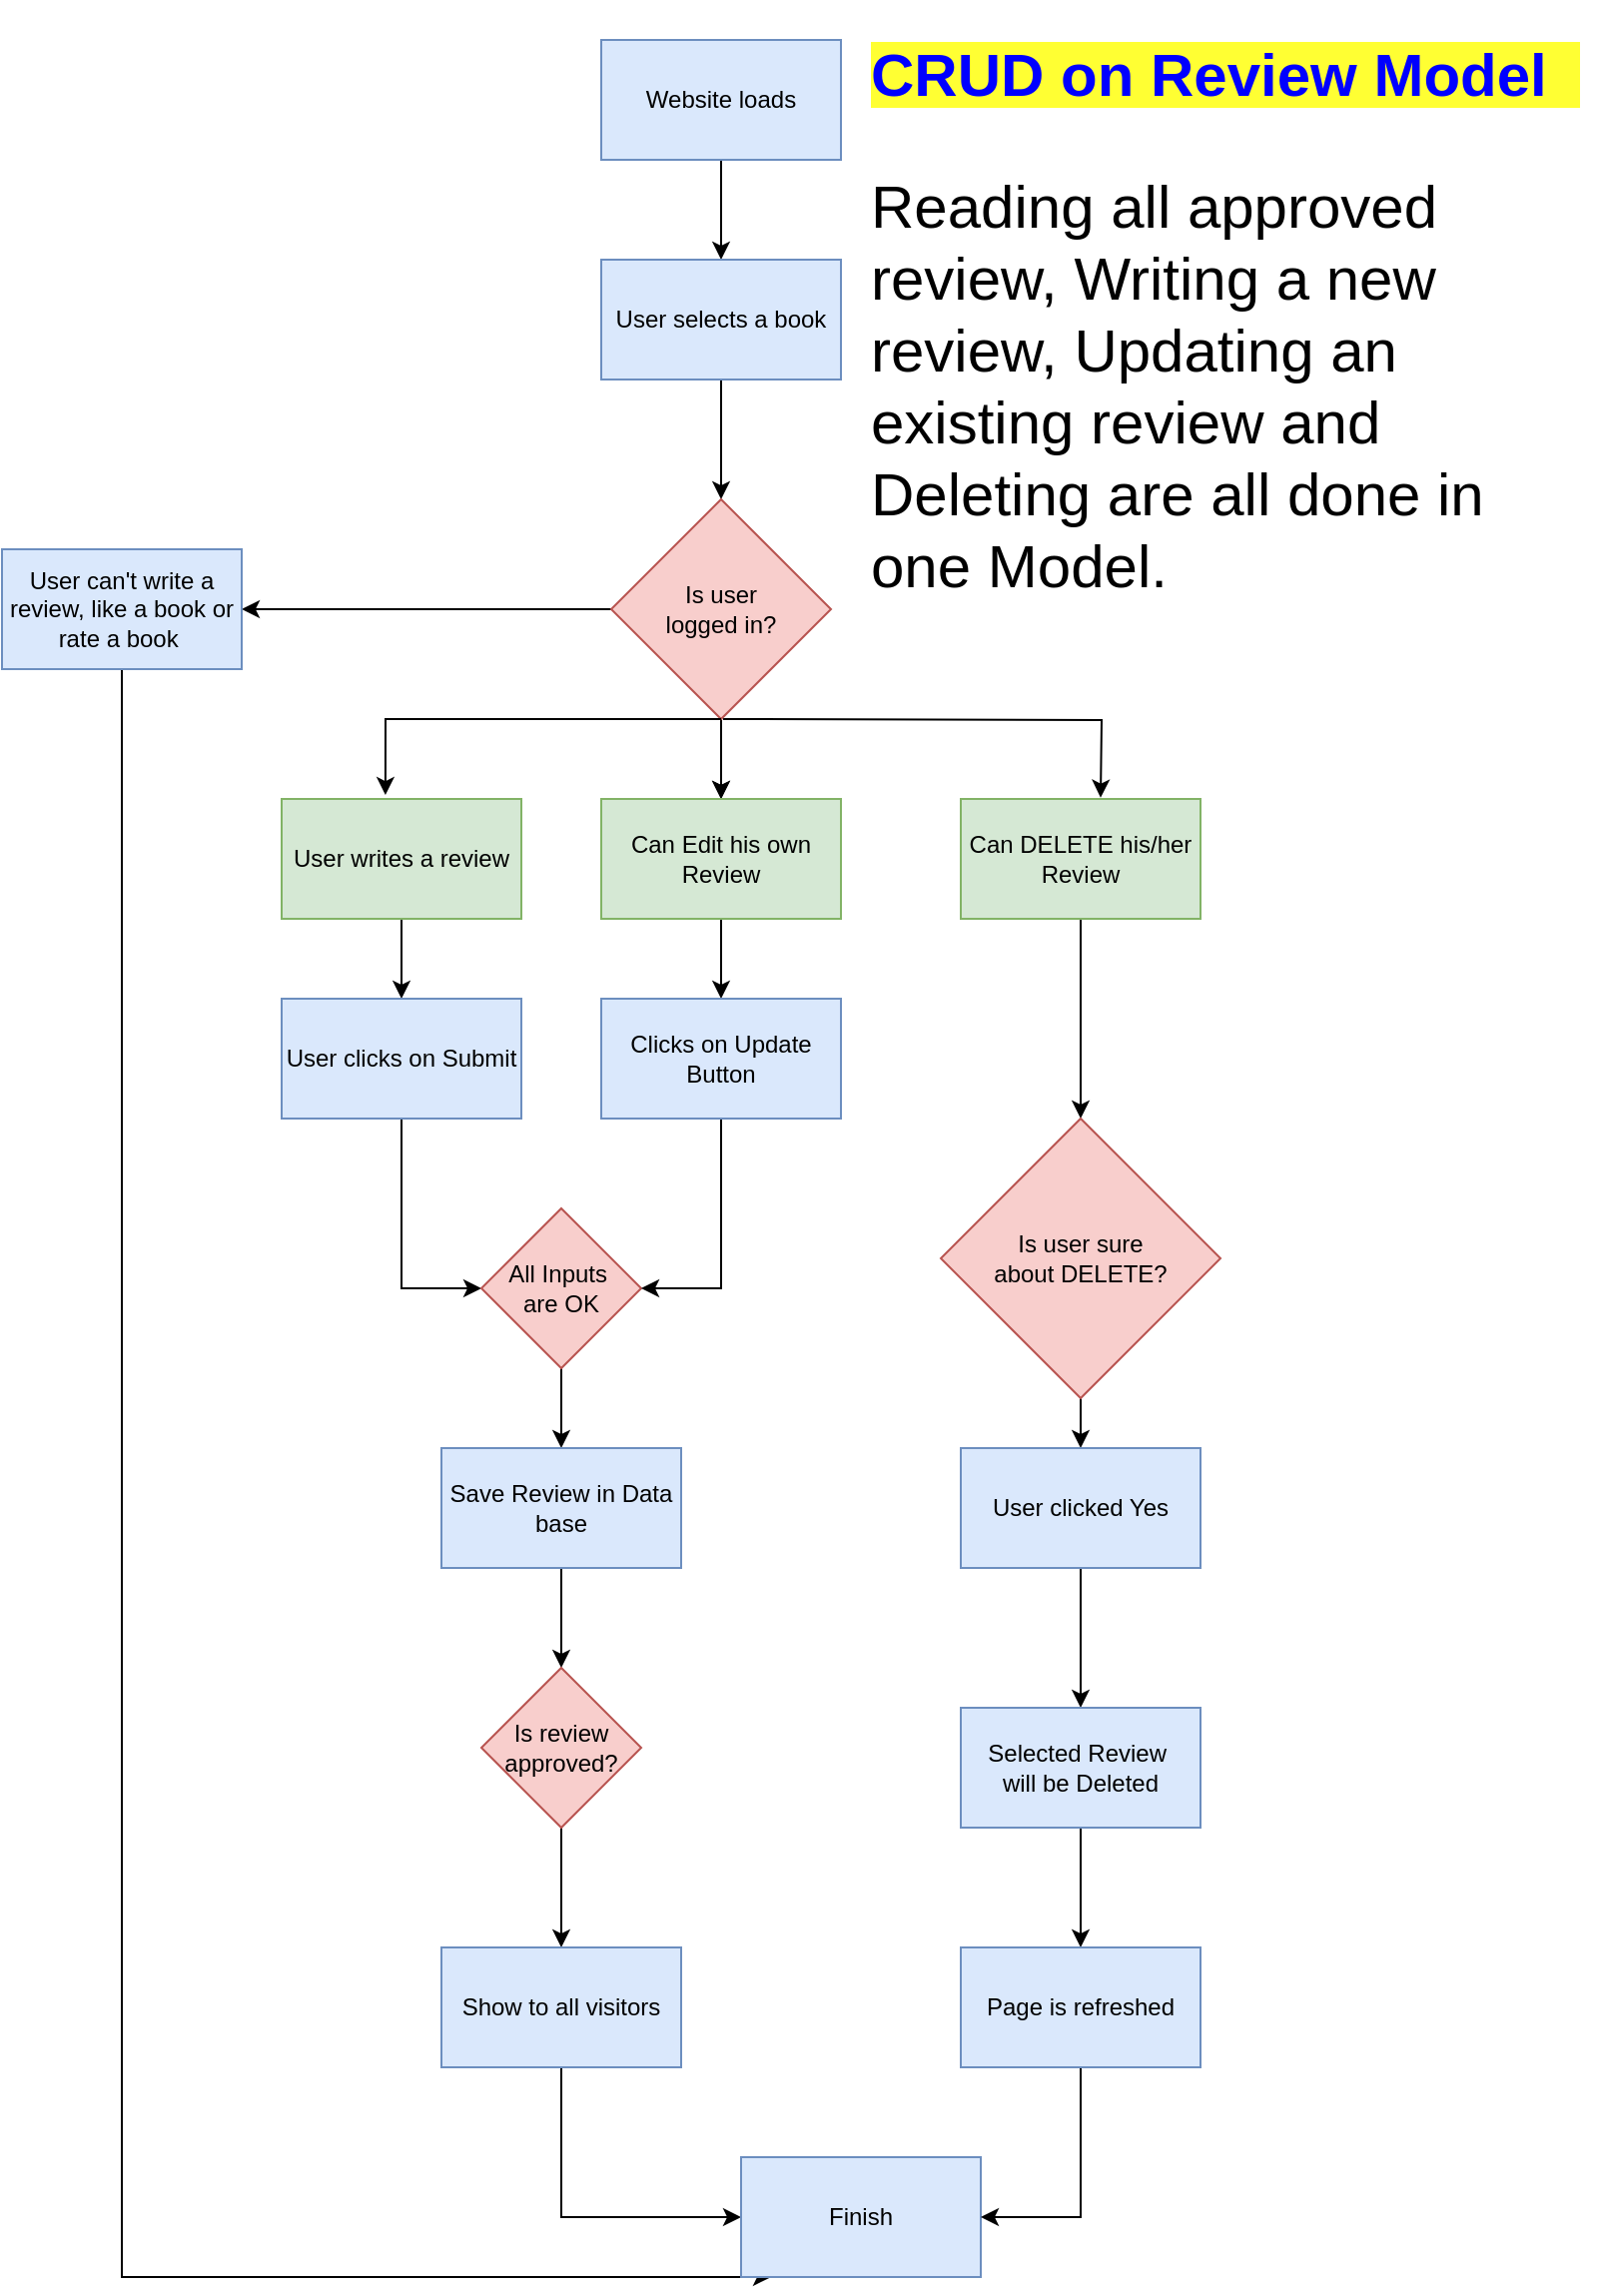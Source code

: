<mxfile version="22.0.3" type="device">
  <diagram name="Page-1" id="jOAKKqt83-95iI3XRkkc">
    <mxGraphModel dx="1114" dy="999" grid="1" gridSize="10" guides="1" tooltips="1" connect="1" arrows="1" fold="1" page="1" pageScale="1" pageWidth="827" pageHeight="1169" math="0" shadow="0">
      <root>
        <mxCell id="0" />
        <mxCell id="1" parent="0" />
        <mxCell id="J3xcKLLVkfX4c4wHD3-W-6" value="" style="edgeStyle=orthogonalEdgeStyle;rounded=0;orthogonalLoop=1;jettySize=auto;html=1;" edge="1" parent="1" source="J3xcKLLVkfX4c4wHD3-W-1" target="J3xcKLLVkfX4c4wHD3-W-5">
          <mxGeometry relative="1" as="geometry" />
        </mxCell>
        <mxCell id="J3xcKLLVkfX4c4wHD3-W-1" value="Website loads" style="rounded=0;whiteSpace=wrap;html=1;fillColor=#dae8fc;strokeColor=#6c8ebf;" vertex="1" parent="1">
          <mxGeometry x="310" y="20" width="120" height="60" as="geometry" />
        </mxCell>
        <mxCell id="J3xcKLLVkfX4c4wHD3-W-8" value="" style="edgeStyle=orthogonalEdgeStyle;rounded=0;orthogonalLoop=1;jettySize=auto;html=1;exitX=0.5;exitY=1;exitDx=0;exitDy=0;" edge="1" parent="1" source="J3xcKLLVkfX4c4wHD3-W-5" target="J3xcKLLVkfX4c4wHD3-W-7">
          <mxGeometry relative="1" as="geometry">
            <mxPoint x="250" y="200" as="sourcePoint" />
          </mxGeometry>
        </mxCell>
        <mxCell id="J3xcKLLVkfX4c4wHD3-W-5" value="User selects a book" style="whiteSpace=wrap;html=1;rounded=0;fillColor=#dae8fc;strokeColor=#6c8ebf;" vertex="1" parent="1">
          <mxGeometry x="310" y="130" width="120" height="60" as="geometry" />
        </mxCell>
        <mxCell id="J3xcKLLVkfX4c4wHD3-W-10" value="" style="edgeStyle=orthogonalEdgeStyle;rounded=0;orthogonalLoop=1;jettySize=auto;html=1;" edge="1" parent="1" source="J3xcKLLVkfX4c4wHD3-W-7" target="J3xcKLLVkfX4c4wHD3-W-9">
          <mxGeometry relative="1" as="geometry" />
        </mxCell>
        <mxCell id="J3xcKLLVkfX4c4wHD3-W-31" value="" style="edgeStyle=orthogonalEdgeStyle;rounded=0;orthogonalLoop=1;jettySize=auto;html=1;" edge="1" parent="1" source="J3xcKLLVkfX4c4wHD3-W-7" target="J3xcKLLVkfX4c4wHD3-W-30">
          <mxGeometry relative="1" as="geometry" />
        </mxCell>
        <mxCell id="J3xcKLLVkfX4c4wHD3-W-39" value="" style="edgeStyle=orthogonalEdgeStyle;rounded=0;orthogonalLoop=1;jettySize=auto;html=1;" edge="1" parent="1" source="J3xcKLLVkfX4c4wHD3-W-7" target="J3xcKLLVkfX4c4wHD3-W-30">
          <mxGeometry relative="1" as="geometry" />
        </mxCell>
        <mxCell id="J3xcKLLVkfX4c4wHD3-W-59" style="edgeStyle=orthogonalEdgeStyle;rounded=0;orthogonalLoop=1;jettySize=auto;html=1;exitX=0.509;exitY=1.006;exitDx=0;exitDy=0;entryX=0.5;entryY=0;entryDx=0;entryDy=0;exitPerimeter=0;" edge="1" parent="1">
          <mxGeometry relative="1" as="geometry">
            <mxPoint x="370.99" y="360" as="sourcePoint" />
            <mxPoint x="560" y="399.34" as="targetPoint" />
          </mxGeometry>
        </mxCell>
        <mxCell id="J3xcKLLVkfX4c4wHD3-W-7" value="Is user&lt;br&gt;logged in?" style="rhombus;whiteSpace=wrap;html=1;rounded=0;fillColor=#f8cecc;strokeColor=#b85450;" vertex="1" parent="1">
          <mxGeometry x="315" y="250" width="110" height="110" as="geometry" />
        </mxCell>
        <mxCell id="J3xcKLLVkfX4c4wHD3-W-60" style="edgeStyle=orthogonalEdgeStyle;rounded=0;orthogonalLoop=1;jettySize=auto;html=1;entryX=0;entryY=1;entryDx=0;entryDy=0;exitX=0.5;exitY=1;exitDx=0;exitDy=0;" edge="1" parent="1" source="J3xcKLLVkfX4c4wHD3-W-9">
          <mxGeometry relative="1" as="geometry">
            <mxPoint x="70" y="315" as="sourcePoint" />
            <mxPoint x="395" y="1140" as="targetPoint" />
            <Array as="points">
              <mxPoint x="70" y="1140" />
            </Array>
          </mxGeometry>
        </mxCell>
        <mxCell id="J3xcKLLVkfX4c4wHD3-W-9" value="User can&#39;t write a review, like a book or rate a book&amp;nbsp;" style="whiteSpace=wrap;html=1;rounded=0;fillColor=#dae8fc;strokeColor=#6c8ebf;" vertex="1" parent="1">
          <mxGeometry x="10" y="275" width="120" height="60" as="geometry" />
        </mxCell>
        <mxCell id="J3xcKLLVkfX4c4wHD3-W-14" value="" style="edgeStyle=orthogonalEdgeStyle;rounded=0;orthogonalLoop=1;jettySize=auto;html=1;" edge="1" parent="1" source="J3xcKLLVkfX4c4wHD3-W-11" target="J3xcKLLVkfX4c4wHD3-W-13">
          <mxGeometry relative="1" as="geometry" />
        </mxCell>
        <mxCell id="J3xcKLLVkfX4c4wHD3-W-11" value="User writes a review" style="whiteSpace=wrap;html=1;rounded=0;fillColor=#d5e8d4;strokeColor=#82b366;" vertex="1" parent="1">
          <mxGeometry x="150" y="400" width="120" height="60" as="geometry" />
        </mxCell>
        <mxCell id="J3xcKLLVkfX4c4wHD3-W-55" style="edgeStyle=orthogonalEdgeStyle;rounded=0;orthogonalLoop=1;jettySize=auto;html=1;entryX=0;entryY=0.5;entryDx=0;entryDy=0;" edge="1" parent="1" source="J3xcKLLVkfX4c4wHD3-W-13" target="J3xcKLLVkfX4c4wHD3-W-17">
          <mxGeometry relative="1" as="geometry" />
        </mxCell>
        <mxCell id="J3xcKLLVkfX4c4wHD3-W-13" value="User clicks on Submit" style="whiteSpace=wrap;html=1;rounded=0;fillColor=#dae8fc;strokeColor=#6c8ebf;" vertex="1" parent="1">
          <mxGeometry x="150" y="500" width="120" height="60" as="geometry" />
        </mxCell>
        <mxCell id="J3xcKLLVkfX4c4wHD3-W-20" value="" style="edgeStyle=orthogonalEdgeStyle;rounded=0;orthogonalLoop=1;jettySize=auto;html=1;" edge="1" parent="1" source="J3xcKLLVkfX4c4wHD3-W-17" target="J3xcKLLVkfX4c4wHD3-W-19">
          <mxGeometry relative="1" as="geometry" />
        </mxCell>
        <mxCell id="J3xcKLLVkfX4c4wHD3-W-17" value="All Inputs&amp;nbsp;&lt;br&gt;are OK" style="rhombus;whiteSpace=wrap;html=1;rounded=0;fillColor=#f8cecc;strokeColor=#b85450;" vertex="1" parent="1">
          <mxGeometry x="250" y="605" width="80" height="80" as="geometry" />
        </mxCell>
        <mxCell id="J3xcKLLVkfX4c4wHD3-W-24" value="" style="edgeStyle=orthogonalEdgeStyle;rounded=0;orthogonalLoop=1;jettySize=auto;html=1;" edge="1" parent="1" source="J3xcKLLVkfX4c4wHD3-W-19" target="J3xcKLLVkfX4c4wHD3-W-23">
          <mxGeometry relative="1" as="geometry" />
        </mxCell>
        <mxCell id="J3xcKLLVkfX4c4wHD3-W-19" value="Save Review in Data base" style="whiteSpace=wrap;html=1;rounded=0;fillColor=#dae8fc;strokeColor=#6c8ebf;" vertex="1" parent="1">
          <mxGeometry x="230" y="725" width="120" height="60" as="geometry" />
        </mxCell>
        <mxCell id="J3xcKLLVkfX4c4wHD3-W-26" value="" style="edgeStyle=orthogonalEdgeStyle;rounded=0;orthogonalLoop=1;jettySize=auto;html=1;" edge="1" parent="1" source="J3xcKLLVkfX4c4wHD3-W-23" target="J3xcKLLVkfX4c4wHD3-W-25">
          <mxGeometry relative="1" as="geometry" />
        </mxCell>
        <mxCell id="J3xcKLLVkfX4c4wHD3-W-23" value="Is review&lt;br&gt;approved?" style="rhombus;whiteSpace=wrap;html=1;rounded=0;fillColor=#f8cecc;strokeColor=#b85450;" vertex="1" parent="1">
          <mxGeometry x="250" y="835" width="80" height="80" as="geometry" />
        </mxCell>
        <mxCell id="J3xcKLLVkfX4c4wHD3-W-28" value="" style="edgeStyle=orthogonalEdgeStyle;rounded=0;orthogonalLoop=1;jettySize=auto;html=1;" edge="1" parent="1" source="J3xcKLLVkfX4c4wHD3-W-25" target="J3xcKLLVkfX4c4wHD3-W-27">
          <mxGeometry relative="1" as="geometry">
            <Array as="points">
              <mxPoint x="290" y="1110" />
            </Array>
          </mxGeometry>
        </mxCell>
        <mxCell id="J3xcKLLVkfX4c4wHD3-W-25" value="Show to all visitors" style="whiteSpace=wrap;html=1;rounded=0;fillColor=#dae8fc;strokeColor=#6c8ebf;" vertex="1" parent="1">
          <mxGeometry x="230" y="975" width="120" height="60" as="geometry" />
        </mxCell>
        <mxCell id="J3xcKLLVkfX4c4wHD3-W-27" value="Finish" style="whiteSpace=wrap;html=1;rounded=0;fillColor=#dae8fc;strokeColor=#6c8ebf;" vertex="1" parent="1">
          <mxGeometry x="380" y="1080" width="120" height="60" as="geometry" />
        </mxCell>
        <mxCell id="J3xcKLLVkfX4c4wHD3-W-33" value="" style="edgeStyle=orthogonalEdgeStyle;rounded=0;orthogonalLoop=1;jettySize=auto;html=1;" edge="1" parent="1" source="J3xcKLLVkfX4c4wHD3-W-30" target="J3xcKLLVkfX4c4wHD3-W-32">
          <mxGeometry relative="1" as="geometry" />
        </mxCell>
        <mxCell id="J3xcKLLVkfX4c4wHD3-W-30" value="Can Edit his own Review" style="whiteSpace=wrap;html=1;rounded=0;fillColor=#d5e8d4;strokeColor=#82b366;" vertex="1" parent="1">
          <mxGeometry x="310" y="400" width="120" height="60" as="geometry" />
        </mxCell>
        <mxCell id="J3xcKLLVkfX4c4wHD3-W-38" style="edgeStyle=orthogonalEdgeStyle;rounded=0;orthogonalLoop=1;jettySize=auto;html=1;entryX=1;entryY=0.5;entryDx=0;entryDy=0;" edge="1" parent="1" source="J3xcKLLVkfX4c4wHD3-W-32" target="J3xcKLLVkfX4c4wHD3-W-17">
          <mxGeometry relative="1" as="geometry" />
        </mxCell>
        <mxCell id="J3xcKLLVkfX4c4wHD3-W-32" value="Clicks on Update&lt;br&gt;Button" style="whiteSpace=wrap;html=1;rounded=0;fillColor=#dae8fc;strokeColor=#6c8ebf;" vertex="1" parent="1">
          <mxGeometry x="310" y="500" width="120" height="60" as="geometry" />
        </mxCell>
        <mxCell id="J3xcKLLVkfX4c4wHD3-W-42" value="" style="edgeStyle=orthogonalEdgeStyle;rounded=0;orthogonalLoop=1;jettySize=auto;html=1;" edge="1" parent="1" source="J3xcKLLVkfX4c4wHD3-W-40" target="J3xcKLLVkfX4c4wHD3-W-41">
          <mxGeometry relative="1" as="geometry" />
        </mxCell>
        <mxCell id="J3xcKLLVkfX4c4wHD3-W-40" value="Can DELETE his/her&lt;br&gt;Review" style="rounded=0;whiteSpace=wrap;html=1;fillColor=#d5e8d4;strokeColor=#82b366;" vertex="1" parent="1">
          <mxGeometry x="490" y="400" width="120" height="60" as="geometry" />
        </mxCell>
        <mxCell id="J3xcKLLVkfX4c4wHD3-W-44" value="" style="edgeStyle=orthogonalEdgeStyle;rounded=0;orthogonalLoop=1;jettySize=auto;html=1;" edge="1" parent="1" source="J3xcKLLVkfX4c4wHD3-W-41" target="J3xcKLLVkfX4c4wHD3-W-43">
          <mxGeometry relative="1" as="geometry" />
        </mxCell>
        <mxCell id="J3xcKLLVkfX4c4wHD3-W-41" value="Is user sure&lt;br&gt;about DELETE?" style="rhombus;whiteSpace=wrap;html=1;rounded=0;fillColor=#f8cecc;strokeColor=#b85450;" vertex="1" parent="1">
          <mxGeometry x="480" y="560" width="140" height="140" as="geometry" />
        </mxCell>
        <mxCell id="J3xcKLLVkfX4c4wHD3-W-46" value="" style="edgeStyle=orthogonalEdgeStyle;rounded=0;orthogonalLoop=1;jettySize=auto;html=1;" edge="1" parent="1" source="J3xcKLLVkfX4c4wHD3-W-43" target="J3xcKLLVkfX4c4wHD3-W-45">
          <mxGeometry relative="1" as="geometry" />
        </mxCell>
        <mxCell id="J3xcKLLVkfX4c4wHD3-W-43" value="User clicked Yes" style="whiteSpace=wrap;html=1;rounded=0;fillColor=#dae8fc;strokeColor=#6c8ebf;" vertex="1" parent="1">
          <mxGeometry x="490" y="725" width="120" height="60" as="geometry" />
        </mxCell>
        <mxCell id="J3xcKLLVkfX4c4wHD3-W-48" value="" style="edgeStyle=orthogonalEdgeStyle;rounded=0;orthogonalLoop=1;jettySize=auto;html=1;" edge="1" parent="1" source="J3xcKLLVkfX4c4wHD3-W-45" target="J3xcKLLVkfX4c4wHD3-W-47">
          <mxGeometry relative="1" as="geometry" />
        </mxCell>
        <mxCell id="J3xcKLLVkfX4c4wHD3-W-45" value="Selected Review&amp;nbsp;&lt;br&gt;will be Deleted" style="whiteSpace=wrap;html=1;rounded=0;fillColor=#dae8fc;strokeColor=#6c8ebf;" vertex="1" parent="1">
          <mxGeometry x="490" y="855" width="120" height="60" as="geometry" />
        </mxCell>
        <mxCell id="J3xcKLLVkfX4c4wHD3-W-58" style="edgeStyle=orthogonalEdgeStyle;rounded=0;orthogonalLoop=1;jettySize=auto;html=1;entryX=1;entryY=0.5;entryDx=0;entryDy=0;" edge="1" parent="1" source="J3xcKLLVkfX4c4wHD3-W-47" target="J3xcKLLVkfX4c4wHD3-W-27">
          <mxGeometry relative="1" as="geometry" />
        </mxCell>
        <mxCell id="J3xcKLLVkfX4c4wHD3-W-47" value="Page is refreshed" style="whiteSpace=wrap;html=1;rounded=0;fillColor=#dae8fc;strokeColor=#6c8ebf;" vertex="1" parent="1">
          <mxGeometry x="490" y="975" width="120" height="60" as="geometry" />
        </mxCell>
        <mxCell id="J3xcKLLVkfX4c4wHD3-W-52" value="&lt;h1 style=&quot;font-size: 30px;&quot;&gt;&lt;span style=&quot;background-color: rgb(255, 255, 51);&quot;&gt;&lt;font style=&quot;font-size: 30px;&quot; color=&quot;#0000ff&quot;&gt;CRUD on Review Model&amp;nbsp;&amp;nbsp;&lt;/font&gt;&lt;/span&gt;&lt;/h1&gt;&lt;p style=&quot;font-size: 30px;&quot;&gt;&lt;font style=&quot;font-size: 30px;&quot;&gt;&lt;font style=&quot;font-size: 30px;&quot;&gt;Reading all approved review, Writing a new review, Updating an existing review and Deleting are all done in one Mode&lt;/font&gt;l.&lt;/font&gt;&lt;/p&gt;" style="text;html=1;strokeColor=none;fillColor=none;spacing=5;spacingTop=-20;whiteSpace=wrap;overflow=hidden;rounded=0;" vertex="1" parent="1">
          <mxGeometry x="440" y="10" width="370" height="300" as="geometry" />
        </mxCell>
        <mxCell id="J3xcKLLVkfX4c4wHD3-W-57" style="edgeStyle=orthogonalEdgeStyle;rounded=0;orthogonalLoop=1;jettySize=auto;html=1;exitX=0.5;exitY=1;exitDx=0;exitDy=0;entryX=0.433;entryY=-0.033;entryDx=0;entryDy=0;entryPerimeter=0;" edge="1" parent="1" source="J3xcKLLVkfX4c4wHD3-W-7" target="J3xcKLLVkfX4c4wHD3-W-11">
          <mxGeometry relative="1" as="geometry">
            <Array as="points">
              <mxPoint x="202" y="360" />
            </Array>
          </mxGeometry>
        </mxCell>
      </root>
    </mxGraphModel>
  </diagram>
</mxfile>
